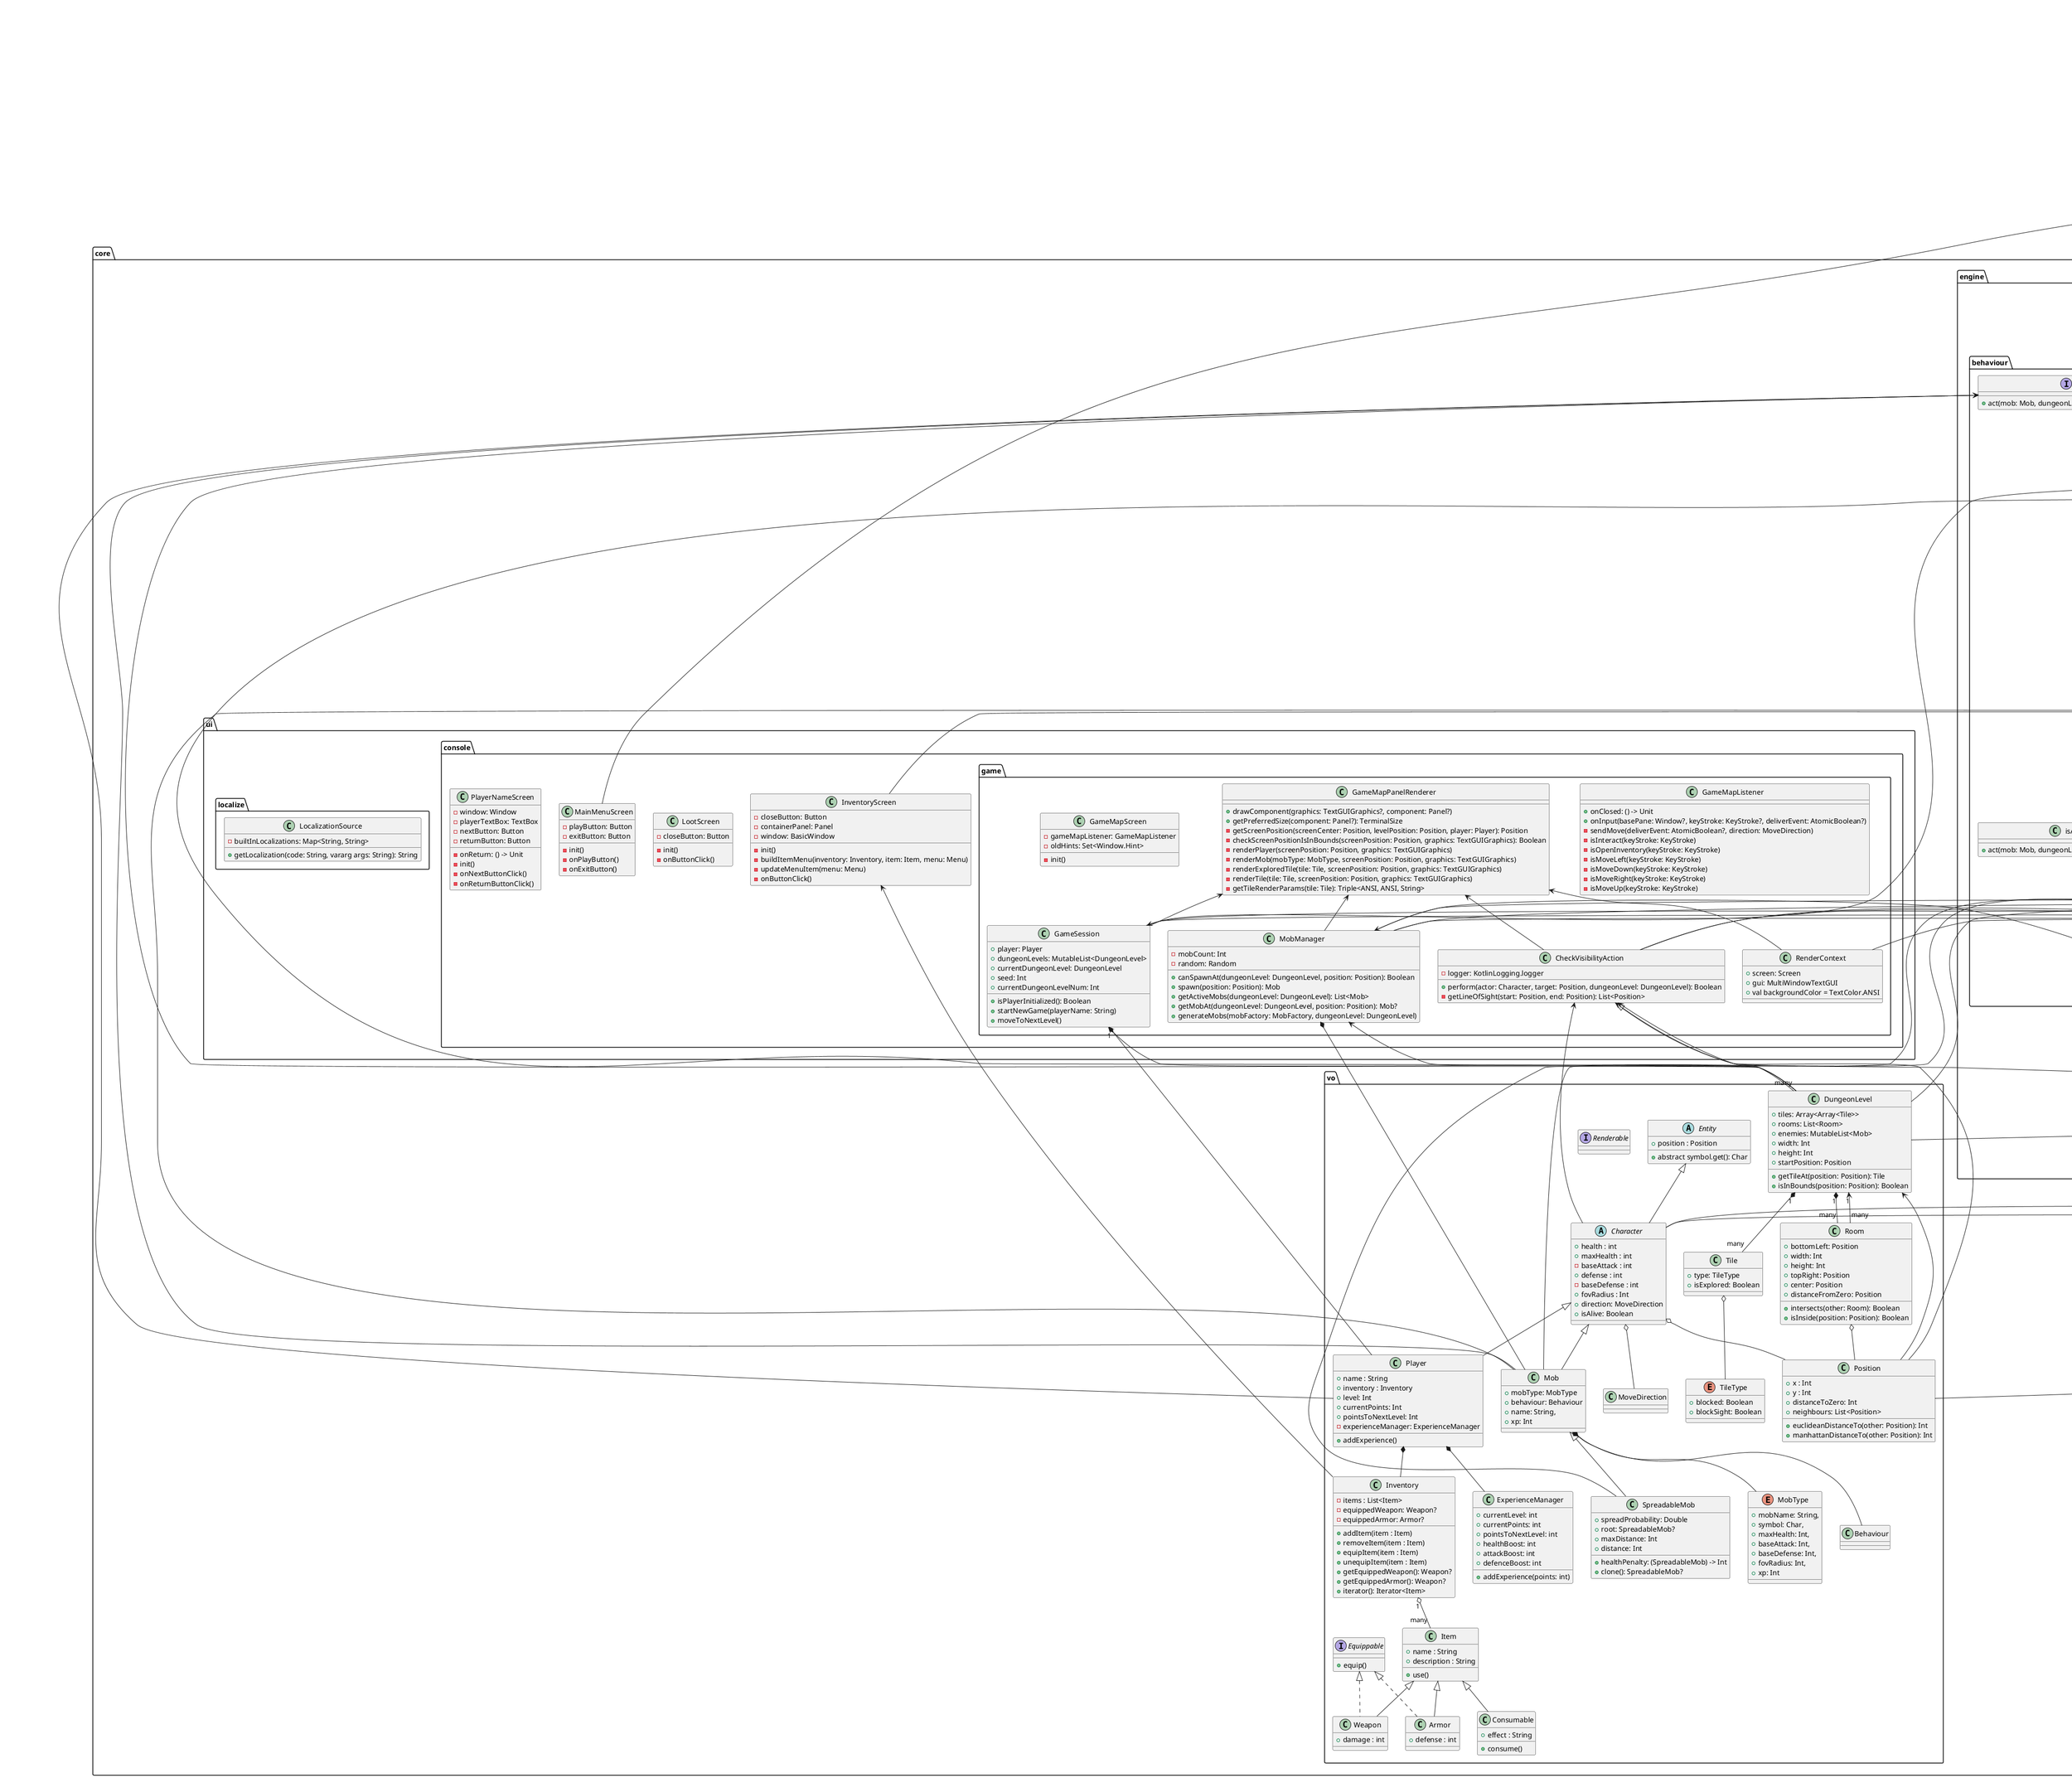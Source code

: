 @startuml
package core {
    package vo {
        abstract class Entity {
            + position : Position
            + abstract symbol.get(): Char
        }

        ' Абстрактный класс для общих свойств персонажей
        abstract class Character extends Entity {
            + health : int
            + maxHealth : int
            - baseAttack : int
            + defense : int
            - baseDefense : int
            + fovRadius : Int
            + direction: MoveDirection
            + isAlive: Boolean
        }
        Character o-- Position
        Character o-- MoveDirection

        ' Класс игрока
        class Player extends Character {
            + name : String
            + inventory : Inventory
            + level: Int
            + currentPoints: Int
            + pointsToNextLevel: Int
            - experienceManager: ExperienceManager
            + addExperience()
        }
        Player *-- Inventory
        Player *-- ExperienceManager

        ' Класс Менеджера уровней
        class ExperienceManager {
            + currentLevel: int
            + currentPoints: int
            + pointsToNextLevel: int
            + healthBoost: int
            + attackBoost: int
            + defenceBoost: int
            + addExperience(points: int)
        }

        ' Класс инвентаря
        class Inventory {
            - items : List<Item>
            - equippedWeapon: Weapon?
            - equippedArmor: Armor?
            + addItem(item : Item)
            + removeItem(item : Item)
            + equipItem(item : Item)
            + unequipItem(item : Item)
            + getEquippedWeapon(): Weapon?
            + getEquippedArmor(): Weapon?
            + iterator(): Iterator<Item>
        }
        Inventory "1" o-- "many" Item

        ' Классы предметов
        class Item {
            + name : String
            + description : String
            + use()
        }

        interface Equippable {
            + equip()
        }

        class Weapon extends Item implements Equippable {
            + damage : int
        }

        class Armor extends Item implements Equippable {
            + defense : int
        }

        class Consumable extends Item {
            + effect : String
            + consume()
        }

        class Mob extends Character {
            + mobType: MobType
            + behaviour: Behaviour
            + name: String,
            + xp: Int
        }
        Mob *-- MobType
        Mob *-- Behaviour

        class SpreadableMob extends Mob {
            + healthPenalty: (SpreadableMob) -> Int
            + spreadProbability: Double
            + root: SpreadableMob?
            + maxDistance: Int
            + distance: Int
            + clone(): SpreadableMob?
        }

        enum MobType {
            + mobName: String,
            + symbol: Char,
            + maxHealth: Int,
            + baseAttack: Int,
            + baseDefense: Int,
            + fovRadius: Int,
            + xp: Int
        }

       ' Класс уровня
        class DungeonLevel {
            + tiles: Array<Array<Tile>>
            + rooms: List<Room>
            + enemies: MutableList<Mob>
            + width: Int
            + height: Int
            + startPosition: Position
            + getTileAt(position: Position): Tile
            + isInBounds(position: Position): Boolean
        }
        DungeonLevel "1" *-- "many" Tile
        DungeonLevel "1" *-- "many" Room
        DungeonLevel "1" <-- "many" Room
        DungeonLevel <-- Position

       ' Класс тайла карты
        class Tile {
            + type: TileType
            + isExplored: Boolean
        }
        Tile o-- TileType

        enum TileType {
            + blocked: Boolean
            + blockSight: Boolean
        }

        class Room {
            + bottomLeft: Position
            + width: Int
            + height: Int
            + topRight: Position
            + center: Position
            + distanceFromZero: Position
            + intersects(other: Room): Boolean
            + isInside(position: Position): Boolean
        }
        Room o-- Position

        ' Класс для позиции на карте
        class Position {
            + x : Int
            + y : Int
            + distanceToZero: Int
            + neighbours: List<Position>
            + euclideanDistanceTo(other: Position): Int
            + manhattanDistanceTo(other: Position): Int
        }

        interface Renderable {}
    }

    package ui {
        package console {
            package game {
                class GameMapListener {
                    + onClosed: () -> Unit
                    + onInput(basePane: Window?, keyStroke: KeyStroke?, deliverEvent: AtomicBoolean?)
                    - sendMove(deliverEvent: AtomicBoolean?, direction: MoveDirection)
                    - isInteract(keyStroke: KeyStroke)
                    - isOpenInventory(keyStroke: KeyStroke)
                    - isMoveLeft(keyStroke: KeyStroke)
                    - isMoveDown(keyStroke: KeyStroke)
                    - isMoveRight(keyStroke: KeyStroke)
                    - isMoveUp(keyStroke: KeyStroke)
                }

                class GameMapPanelRenderer {
                    + drawComponent(graphics: TextGUIGraphics?, component: Panel?)
                    + getPreferredSize(component: Panel?): TerminalSize
                    - getScreenPosition(screenCenter: Position, levelPosition: Position, player: Player): Position
                    - checkScreenPositionIsInBounds(screenPosition: Position, graphics: TextGUIGraphics): Boolean
                    - renderPlayer(screenPosition: Position, graphics: TextGUIGraphics)
                    - renderMob(mobType: MobType, screenPosition: Position, graphics: TextGUIGraphics)
                    - renderExploredTile(tile: Tile, screenPosition: Position, graphics: TextGUIGraphics)
                    - renderTile(tile: Tile, screenPosition: Position, graphics: TextGUIGraphics)
                    - getTileRenderParams(tile: Tile): Triple<ANSI, ANSI, String>
                }
                GameMapPanelRenderer <-- GameSession
                GameMapPanelRenderer <-- CheckVisibilityAction
                GameMapPanelRenderer <-- MobManager
                GameMapPanelRenderer <-- RenderContext

                class GameMapScreen {
                    - gameMapListener: GameMapListener
                    - oldHints: Set<Window.Hint>
                    - init()
                }
            }

            class InventoryScreen {
                - closeButton: Button
                - containerPanel: Panel
                - window: BasicWindow
                - init()
                - buildItemMenu(inventory: Inventory, item: Item, menu: Menu)
                - updateMenuItem(menu: Menu)
                - onButtonClick()
            }
            InventoryScreen <-- Inventory

            class LootScreen {
                - closeButton: Button
                - init()
                - onButtonClick()
            }

            class MainMenuScreen {
                - playButton: Button
                - exitButton: Button
                - init()
                - onPlayButton()
                - onExitButton()
            }

            class PlayerNameScreen {
                - window: Window
                - onReturn: () -> Unit
                - playerTextBox: TextBox
                - nextButton: Button
                - returnButton: Button
                - init()
                - onNextButtonClick()
                - onReturnButtonClick()
            }

            object RenderContext {
                + screen: Screen
                + gui: MultiWindowTextGUI
                + val backgroundColor = TextColor.ANSI
            }
        }

        package localize {
            class LocalizationSource {
                - builtInLocalizations: Map<String, String>
                + getLocalization(code: String, vararg args: String): String
            }
        }
    }

    package messages {
        package player {
            enum MoveDirection {
            }

            class MovePlayer extends Message {
                - direction: MoveDirection
            }
            MovePlayer <-- MoveDirection

            class OpenInventory extends Message {}

            class PlayerInteract extends Message {}
        }

        package ui {
            class GameScreenExit extends Message {}

            class GameScreenOpened extends Message {}
        }

        interface Message {}

        object MessageBroker {
            - subscribers: ConcurrentHashMap<String, MutableSet<Subscriber>>
            + subscribe(topic: String, subscriber: Subscriber)
            + unsubscribe(topic: String, subscriber: Subscriber)
            + send(topic: String, message: Message)
        }

        interface Subscriber {
            + onMessage(message: Message)
        }
    }

    package engine {
        package action {
            interface Action<T,R> {
                perform(actor: Character, target: T, dungeonLevel: DungeonLevel): R
            }

            object AttackAction {
                - logger: KotlinLogging.logger
                + perform(actor: Character, target: Character, dungeonLevel: DungeonLevel)
            }
            AttackAction <|-- Action
            AttackAction <-- Character

            object CheckVisibilityAction {
                - logger: KotlinLogging.logger
                + perform(actor: Character, target: Position, dungeonLevel: DungeonLevel): Boolean
                - getLineOfSight(start: Position, end: Position): List<Position>
            }
            CheckVisibilityAction <|-- Action
            CheckVisibilityAction <-- Character
            CheckVisibilityAction <-- DungeonLevel
            CheckVisibilityAction <-- Position

            object MoveAction {
                - logger: KotlinLogging.logger
                + perform(actor: Character, target: Position, dungeonLevel: DungeonLevel): Boolean
                + perform(actor: Character, target: MoveDirection, dungeonLevel: DungeonLevel): Boolean
                - tryToMove(actor: Character, newPosition: Position, dungeonLevel: DungeonLevel): Boolean
                + isTileFreeAt(dungeonLevel: DungeonLevel, position: Position): Boolean
            }
            MoveAction <|-- Action
            MoveAction <-- Character
            MoveAction <-- DungeonLevel
            MoveAction <-- Position
            MoveAction <-- MobManager
        }

        package behaviour {
            interface Behaviour {
                + act(mob: Mob, dungeonLevel: DungeonLevel, player: Player)
            }
            Behaviour <-- Mob
            Behaviour <-- DungeonLevel
            Behaviour <-- Player

            abstract class BehaviourDecorator implements Behaviour {
                # parentBehaviour: Behaviour
            }

            class PassiveBehaviour extends Behaviour {}

            class isAliveBehaviour extends BehaviourDecorator {
                + act(mob: Mob, dungeonLevel: DungeonLevel, player: Player)
            }

            class BasicBehaviour extends BehaviourDecorator {
                - path: ArrayDeque<Position>
                + act(mob: Mob, dungeonLevel: DungeonLevel, player: Player)
                - rebuildPath(mob: Mob, dungeonLevel: DungeonLevel)
            }
            BasicBehaviour <-- MoveAction
            BasicBehaviour <-- AStarPathfinder

            object AStarPathfinder {
                + findPath(start: Position, end: Position, level: DungeonLevel): List<Position>
                - reconstructPath(node: AStarPathfinder.Node): List<Position>
            }

            class AggressiveBehaviour extends BehaviourDecorator {
                + act(mob: Mob, dungeonLevel: DungeonLevel, player: Player)
            }
            AggressiveBehaviour <-- CheckVisibilityAction
            AggressiveBehaviour <-- AttackAction
            AggressiveBehaviour <-- MoveAction

            class FearfulBehaviour extends BehaviourDecorator {
                + act(mob: Mob, dungeonLevel: DungeonLevel, player: Player)
            }
            FearfulBehaviour <-- CheckVisibilityAction
            FearfulBehaviour <-- MoveAction

            class AttackBehaviour extends BehaviourDecorator {
                + act(mob: Mob, dungeonLevel: DungeonLevel, player: Player)
            }
            AttackBehaviour <-- AttackAction

            class IsRootAlveBehaviour extends BehaviourDecorator {
                - logger: KotlinLogging.logger
                + act(mob: Mob, dungeonLevel: DungeonLevel, player: Player)
            }
            SpreadBehaviour <-- Mob

            class SpreadBehaviour extends BehaviourDecorator {
                - logger: KotlinLogging.logger
                - randomizer: Random

                + act(mob: Mob, dungeonLevel: DungeonLevel, player: Player)
            }
            SpreadBehaviour <-- Randomizer
            SpreadBehaviour <-- SpreadableMob
        }

        package dungeon {
            class DungeonLevelRandomGenerator {
                - random: Random
                - roomCount: Int
                - tiles: Array<Array<Tile>>
                - initializeTiles(): Array<Array<Tile>>
                + generate(): DungeonLevel
                - placeItems(rooms: List<Room>)
                - placePortal(room: Room)
                - generateRandomRoom(): Room
                - carveRoom(room: Room)
                - generateRandomPosition(x1: Int, x2: Int, y1: Int, y2: Int): Position
                - connectRooms(rooms: List<Room>)
                - connectRooms(room1: Room, room2: Room)
                - carveHorizontalTunnelWithDoors(x1: Int, x2: Int, y: Int)
                - carveVerticalTunnelWithDoors(y1: Int, y2: Int, x: Int)
            }
            DungeonLevelRandomGenerator *-- DungeonLevel

            class DungeonLevelGenerator {
                + randomBuilder(): DungeonLevelGeneratorRandomBuilder
                + fileBuilder(): DungeonLevelGeneratorFileBuilder
            }
            DungeonLevelGenerator *-- DungeonLevelGeneratorRandomBuilder
            DungeonLevelGenerator *-- DungeonLevelGeneratorFileBuilder

            class DungeonLevelBuilder {
                - tiles: Array<Array<Tile>>?
                - rooms: List<Room>?
                - mobFactory: MobFactory
                - mobLimit: Int?

                + tiles(tiles: Array<Array<Tile>>): DungeonLevelBuilder
                + rooms(rooms: List<Room>): DungeonLevelBuilder
                + mobFactory(mobFactory: MobFactory): DungeonLevelBuilder
                + mobLimit(mobLimit: Int): DungeonLevelBuilder
                + build(): DungeonLevel
            }
            DungeonLevelBuilder *-- DungeonLevel
            DungeonLevelBuilder o-- MobFactory
            DungeonLevelBuilder <-- MobManager

            class DungeonLevelGeneratorRandomBuilder {
                - seed: Int
                - mobFactory: MobFactory
                - height: Int
                - width: Int
                - roomCount: Int
                - roomMinCount: Int?
                - roomMaxCount: Int?
                - roomMinSize: Int
                - roomMaxSize: Int

                + seed(value: Int): DungeonLevelGeneratorRandomBuilder
                + mobFactory(value: MobFactory): DungeonLevelGeneratorRandomBuilder
                + height(value: Int): DungeonLevelGeneratorRandomBuilder
                + width(value: Int): DungeonLevelGeneratorRandomBuilder
                + roomCount(value: Int): DungeonLevelGeneratorRandomBuilder
                + roomMinCount(value: Int?): DungeonLevelGeneratorRandomBuilder
                + roomMaxCount(value: Int?): DungeonLevelGeneratorRandomBuilder
                + roomMinSize(value: Int): DungeonLevelGeneratorRandomBuilder
                + roomMaxSize(value: Int): DungeonLevelGeneratorRandomBuilder
                + generate(): DungeonLevelBuilder
            }
            DungeonLevelGeneratorRandomBuilder *-- DungeonLevelBuilder

            class DungeonLevelGeneratorFileBuilder {
                - mobFactory: MobFactory

                + mobFactory(value: MobFactory): DungeonLevelGeneratorFileBuilder
                + file(path: String): DungeonLevelBuilder
            }
            DungeonLevelGeneratorFileBuilder *-- DungeonLevelBuilder
        }

        package factory {
            interface MobFactory {
                + spawnWeakMob(position: Position): Mob
                + spawnBasicMob(position: Position): Mob
                + spawnStrongMob(position: Position): Mob
                + spawnSpreadableMob(position: Position): SpreadableMob
                + spawnBoss(position: Position): Mob
            }
            MobFactory *-- Mob

            object FirstLevelMobFactory {
                + spawnWeakMob(position: Position): Mob
                + spawnBasicMob(position: Position): Mob
                + spawnStrongMob(position: Position): Mob
                + spawnSpreadableMob(position: Position): SpreadableMob
            }
            FirstLevelMobFactory <|-- MobFactory

            object SecondLevelMobFactory {
                + spawnWeakMob(position: Position): Mob
                + spawnBasicMob(position: Position): Mob
                + spawnStrongMob(position: Position): Mob
                + spawnSpreadableMob(position: Position): SpreadableMob
            }
            SecondLevelMobFactory <|-- MobFactory

            object BossFactory {
                + spawnBoss(position: Position): Mob
            }
            BossFactory <|-- MobFactory

            object MobManager {
                - mobCount: Int
                - random: Random
                + canSpawnAt(dungeonLevel: DungeonLevel, position: Position): Boolean
                + spawn(position: Position): Mob
                + getActiveMobs(dungeonLevel: DungeonLevel): List<Mob>
                + getMobAt(dungeonLevel: DungeonLevel, position: Position): Mob?
                + generateMobs(mobFactory: MobFactory, dungeonLevel: DungeonLevel)
            }
            MobManager <-- Randomizer
            MobManager *-- Mob
            MobManager <-- DungeonLevel
        }

        object GameSession {
            + player: Player
            + dungeonLevels: MutableList<DungeonLevel>
            + currentDungeonLevel: DungeonLevel
            + seed: Int
            + currentDungeonLevelNum: Int
            + isPlayerInitialized(): Boolean
            + startNewGame(playerName: String)
            + moveToNextLevel()
        }
        GameSession *-- Player
        GameSession <-- DungeonLevelGenerator
        GameSession "1" <-- "many" DungeonLevel

        object Randomizer {
            + random: Random
            + seed(seed:Int): Random
        }
    }
}

package app {
    class App {
        + main()
    }
    App *-- GameLoop
    App <-- DungeonLevelGenerator
    App <-- GameSession
    App <-- MessageBroker
    App <-- GameScreenOpened
    App <-- MainMenuScreen
    App <-- RenderContext

    class GameLoop {
        - isRunning: Boolean
        - events: ConcurrentLinkedQueue<Message>
        - uiSubscriber: Subscriber
        - playerSubscriber: Subscriber
        - init()
        + start()
        - handleInput()
        - canGoTo(newPosition: Position): Boolean
        - tryInteract(position: Position, direction: MoveDirection)
        - tryInteractAt(position: Position)
        - updateGameState()
        - stop()
    }
    GameLoop *-- Subscriber
    GameLoop <-- MessageBroker
    GameLoop <-- GameSession
    GameLoop <-- MovePlayer
    GameLoop <-- OpenInventory
    GameLoop <-- PlayerInteract
    GameLoop <-- GameScreenExit
    GameLoop <-- InventoryScreen
    GameLoop <-- MobManager
    GameLoop <-- MoveAction
    GameLoop <-- AttackAction
}
@enduml
